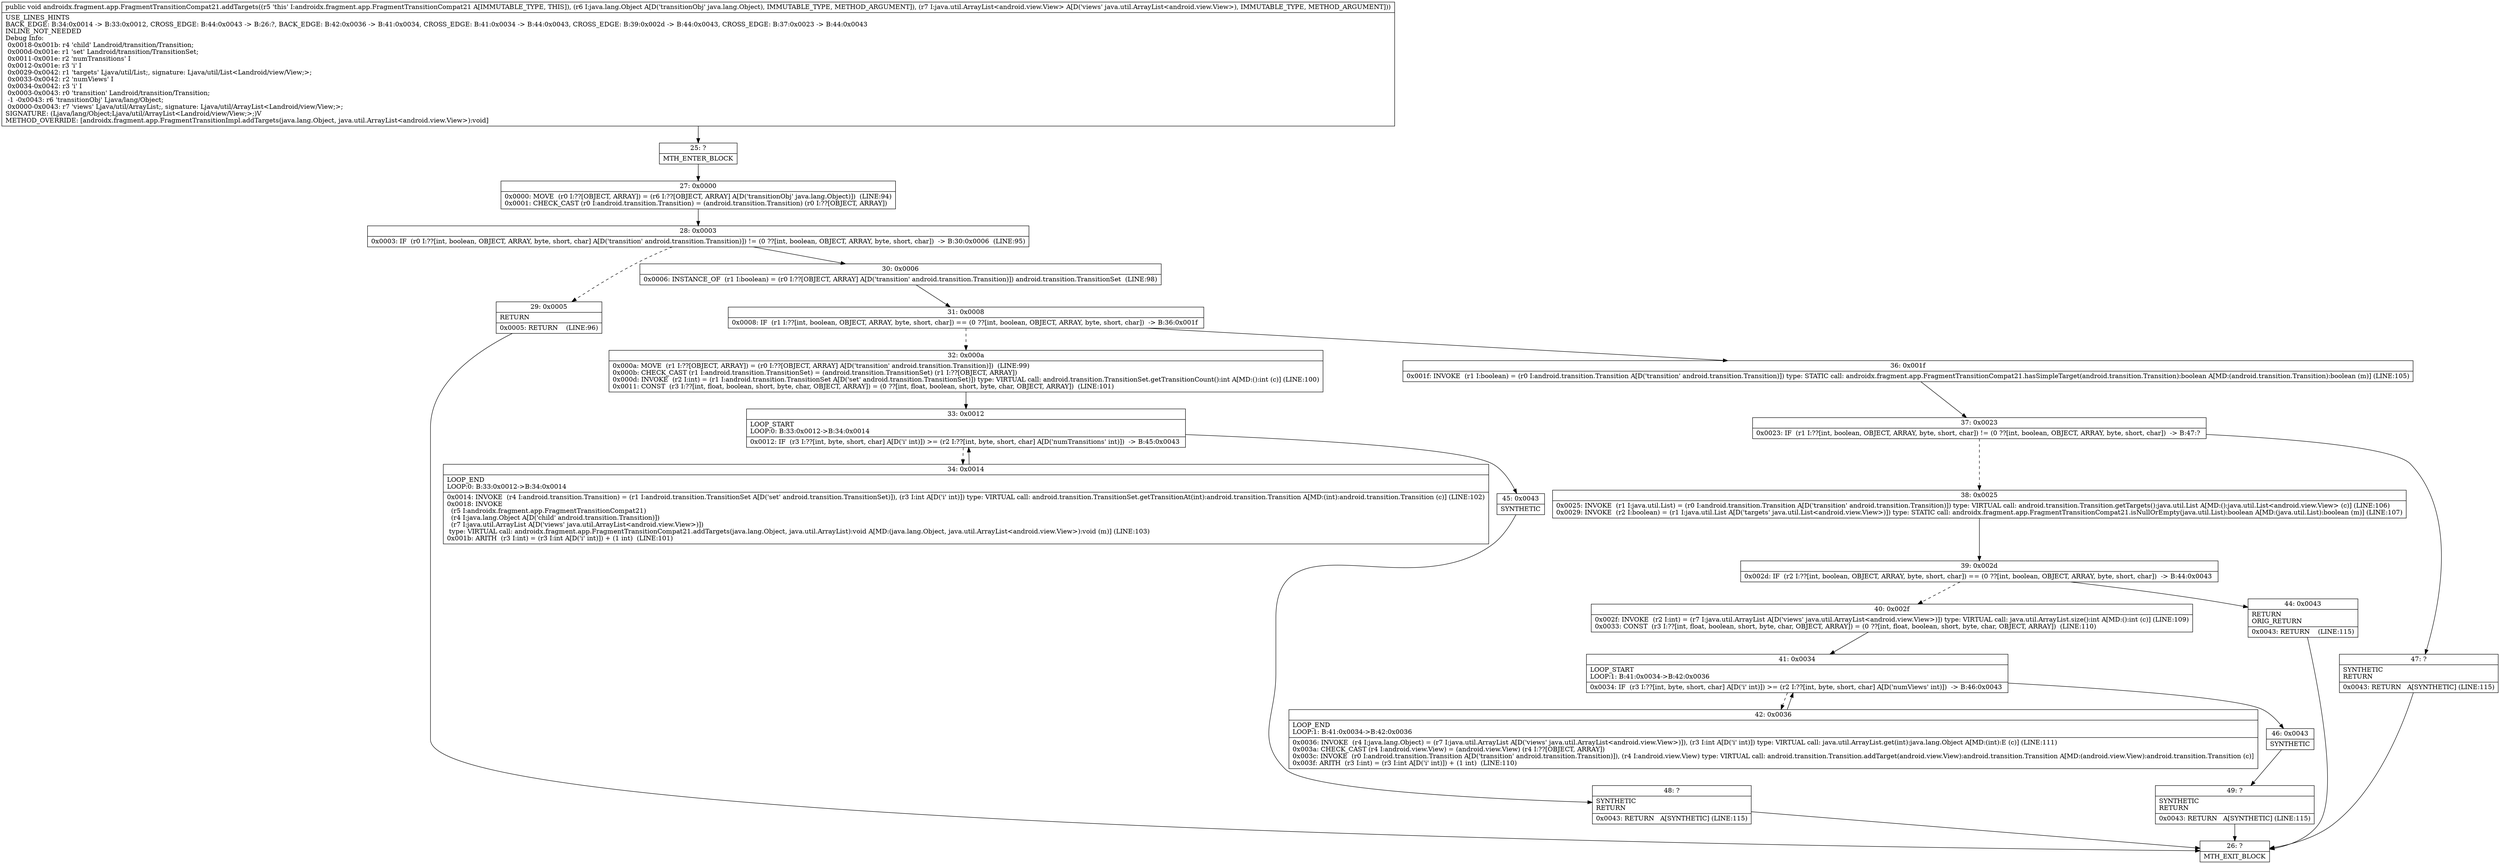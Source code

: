 digraph "CFG forandroidx.fragment.app.FragmentTransitionCompat21.addTargets(Ljava\/lang\/Object;Ljava\/util\/ArrayList;)V" {
Node_25 [shape=record,label="{25\:\ ?|MTH_ENTER_BLOCK\l}"];
Node_27 [shape=record,label="{27\:\ 0x0000|0x0000: MOVE  (r0 I:??[OBJECT, ARRAY]) = (r6 I:??[OBJECT, ARRAY] A[D('transitionObj' java.lang.Object)])  (LINE:94)\l0x0001: CHECK_CAST (r0 I:android.transition.Transition) = (android.transition.Transition) (r0 I:??[OBJECT, ARRAY]) \l}"];
Node_28 [shape=record,label="{28\:\ 0x0003|0x0003: IF  (r0 I:??[int, boolean, OBJECT, ARRAY, byte, short, char] A[D('transition' android.transition.Transition)]) != (0 ??[int, boolean, OBJECT, ARRAY, byte, short, char])  \-\> B:30:0x0006  (LINE:95)\l}"];
Node_29 [shape=record,label="{29\:\ 0x0005|RETURN\l|0x0005: RETURN    (LINE:96)\l}"];
Node_26 [shape=record,label="{26\:\ ?|MTH_EXIT_BLOCK\l}"];
Node_30 [shape=record,label="{30\:\ 0x0006|0x0006: INSTANCE_OF  (r1 I:boolean) = (r0 I:??[OBJECT, ARRAY] A[D('transition' android.transition.Transition)]) android.transition.TransitionSet  (LINE:98)\l}"];
Node_31 [shape=record,label="{31\:\ 0x0008|0x0008: IF  (r1 I:??[int, boolean, OBJECT, ARRAY, byte, short, char]) == (0 ??[int, boolean, OBJECT, ARRAY, byte, short, char])  \-\> B:36:0x001f \l}"];
Node_32 [shape=record,label="{32\:\ 0x000a|0x000a: MOVE  (r1 I:??[OBJECT, ARRAY]) = (r0 I:??[OBJECT, ARRAY] A[D('transition' android.transition.Transition)])  (LINE:99)\l0x000b: CHECK_CAST (r1 I:android.transition.TransitionSet) = (android.transition.TransitionSet) (r1 I:??[OBJECT, ARRAY]) \l0x000d: INVOKE  (r2 I:int) = (r1 I:android.transition.TransitionSet A[D('set' android.transition.TransitionSet)]) type: VIRTUAL call: android.transition.TransitionSet.getTransitionCount():int A[MD:():int (c)] (LINE:100)\l0x0011: CONST  (r3 I:??[int, float, boolean, short, byte, char, OBJECT, ARRAY]) = (0 ??[int, float, boolean, short, byte, char, OBJECT, ARRAY])  (LINE:101)\l}"];
Node_33 [shape=record,label="{33\:\ 0x0012|LOOP_START\lLOOP:0: B:33:0x0012\-\>B:34:0x0014\l|0x0012: IF  (r3 I:??[int, byte, short, char] A[D('i' int)]) \>= (r2 I:??[int, byte, short, char] A[D('numTransitions' int)])  \-\> B:45:0x0043 \l}"];
Node_34 [shape=record,label="{34\:\ 0x0014|LOOP_END\lLOOP:0: B:33:0x0012\-\>B:34:0x0014\l|0x0014: INVOKE  (r4 I:android.transition.Transition) = (r1 I:android.transition.TransitionSet A[D('set' android.transition.TransitionSet)]), (r3 I:int A[D('i' int)]) type: VIRTUAL call: android.transition.TransitionSet.getTransitionAt(int):android.transition.Transition A[MD:(int):android.transition.Transition (c)] (LINE:102)\l0x0018: INVOKE  \l  (r5 I:androidx.fragment.app.FragmentTransitionCompat21)\l  (r4 I:java.lang.Object A[D('child' android.transition.Transition)])\l  (r7 I:java.util.ArrayList A[D('views' java.util.ArrayList\<android.view.View\>)])\l type: VIRTUAL call: androidx.fragment.app.FragmentTransitionCompat21.addTargets(java.lang.Object, java.util.ArrayList):void A[MD:(java.lang.Object, java.util.ArrayList\<android.view.View\>):void (m)] (LINE:103)\l0x001b: ARITH  (r3 I:int) = (r3 I:int A[D('i' int)]) + (1 int)  (LINE:101)\l}"];
Node_45 [shape=record,label="{45\:\ 0x0043|SYNTHETIC\l}"];
Node_48 [shape=record,label="{48\:\ ?|SYNTHETIC\lRETURN\l|0x0043: RETURN   A[SYNTHETIC] (LINE:115)\l}"];
Node_36 [shape=record,label="{36\:\ 0x001f|0x001f: INVOKE  (r1 I:boolean) = (r0 I:android.transition.Transition A[D('transition' android.transition.Transition)]) type: STATIC call: androidx.fragment.app.FragmentTransitionCompat21.hasSimpleTarget(android.transition.Transition):boolean A[MD:(android.transition.Transition):boolean (m)] (LINE:105)\l}"];
Node_37 [shape=record,label="{37\:\ 0x0023|0x0023: IF  (r1 I:??[int, boolean, OBJECT, ARRAY, byte, short, char]) != (0 ??[int, boolean, OBJECT, ARRAY, byte, short, char])  \-\> B:47:? \l}"];
Node_38 [shape=record,label="{38\:\ 0x0025|0x0025: INVOKE  (r1 I:java.util.List) = (r0 I:android.transition.Transition A[D('transition' android.transition.Transition)]) type: VIRTUAL call: android.transition.Transition.getTargets():java.util.List A[MD:():java.util.List\<android.view.View\> (c)] (LINE:106)\l0x0029: INVOKE  (r2 I:boolean) = (r1 I:java.util.List A[D('targets' java.util.List\<android.view.View\>)]) type: STATIC call: androidx.fragment.app.FragmentTransitionCompat21.isNullOrEmpty(java.util.List):boolean A[MD:(java.util.List):boolean (m)] (LINE:107)\l}"];
Node_39 [shape=record,label="{39\:\ 0x002d|0x002d: IF  (r2 I:??[int, boolean, OBJECT, ARRAY, byte, short, char]) == (0 ??[int, boolean, OBJECT, ARRAY, byte, short, char])  \-\> B:44:0x0043 \l}"];
Node_40 [shape=record,label="{40\:\ 0x002f|0x002f: INVOKE  (r2 I:int) = (r7 I:java.util.ArrayList A[D('views' java.util.ArrayList\<android.view.View\>)]) type: VIRTUAL call: java.util.ArrayList.size():int A[MD:():int (c)] (LINE:109)\l0x0033: CONST  (r3 I:??[int, float, boolean, short, byte, char, OBJECT, ARRAY]) = (0 ??[int, float, boolean, short, byte, char, OBJECT, ARRAY])  (LINE:110)\l}"];
Node_41 [shape=record,label="{41\:\ 0x0034|LOOP_START\lLOOP:1: B:41:0x0034\-\>B:42:0x0036\l|0x0034: IF  (r3 I:??[int, byte, short, char] A[D('i' int)]) \>= (r2 I:??[int, byte, short, char] A[D('numViews' int)])  \-\> B:46:0x0043 \l}"];
Node_42 [shape=record,label="{42\:\ 0x0036|LOOP_END\lLOOP:1: B:41:0x0034\-\>B:42:0x0036\l|0x0036: INVOKE  (r4 I:java.lang.Object) = (r7 I:java.util.ArrayList A[D('views' java.util.ArrayList\<android.view.View\>)]), (r3 I:int A[D('i' int)]) type: VIRTUAL call: java.util.ArrayList.get(int):java.lang.Object A[MD:(int):E (c)] (LINE:111)\l0x003a: CHECK_CAST (r4 I:android.view.View) = (android.view.View) (r4 I:??[OBJECT, ARRAY]) \l0x003c: INVOKE  (r0 I:android.transition.Transition A[D('transition' android.transition.Transition)]), (r4 I:android.view.View) type: VIRTUAL call: android.transition.Transition.addTarget(android.view.View):android.transition.Transition A[MD:(android.view.View):android.transition.Transition (c)]\l0x003f: ARITH  (r3 I:int) = (r3 I:int A[D('i' int)]) + (1 int)  (LINE:110)\l}"];
Node_46 [shape=record,label="{46\:\ 0x0043|SYNTHETIC\l}"];
Node_49 [shape=record,label="{49\:\ ?|SYNTHETIC\lRETURN\l|0x0043: RETURN   A[SYNTHETIC] (LINE:115)\l}"];
Node_44 [shape=record,label="{44\:\ 0x0043|RETURN\lORIG_RETURN\l|0x0043: RETURN    (LINE:115)\l}"];
Node_47 [shape=record,label="{47\:\ ?|SYNTHETIC\lRETURN\l|0x0043: RETURN   A[SYNTHETIC] (LINE:115)\l}"];
MethodNode[shape=record,label="{public void androidx.fragment.app.FragmentTransitionCompat21.addTargets((r5 'this' I:androidx.fragment.app.FragmentTransitionCompat21 A[IMMUTABLE_TYPE, THIS]), (r6 I:java.lang.Object A[D('transitionObj' java.lang.Object), IMMUTABLE_TYPE, METHOD_ARGUMENT]), (r7 I:java.util.ArrayList\<android.view.View\> A[D('views' java.util.ArrayList\<android.view.View\>), IMMUTABLE_TYPE, METHOD_ARGUMENT]))  | USE_LINES_HINTS\lBACK_EDGE: B:34:0x0014 \-\> B:33:0x0012, CROSS_EDGE: B:44:0x0043 \-\> B:26:?, BACK_EDGE: B:42:0x0036 \-\> B:41:0x0034, CROSS_EDGE: B:41:0x0034 \-\> B:44:0x0043, CROSS_EDGE: B:39:0x002d \-\> B:44:0x0043, CROSS_EDGE: B:37:0x0023 \-\> B:44:0x0043\lINLINE_NOT_NEEDED\lDebug Info:\l  0x0018\-0x001b: r4 'child' Landroid\/transition\/Transition;\l  0x000d\-0x001e: r1 'set' Landroid\/transition\/TransitionSet;\l  0x0011\-0x001e: r2 'numTransitions' I\l  0x0012\-0x001e: r3 'i' I\l  0x0029\-0x0042: r1 'targets' Ljava\/util\/List;, signature: Ljava\/util\/List\<Landroid\/view\/View;\>;\l  0x0033\-0x0042: r2 'numViews' I\l  0x0034\-0x0042: r3 'i' I\l  0x0003\-0x0043: r0 'transition' Landroid\/transition\/Transition;\l  \-1 \-0x0043: r6 'transitionObj' Ljava\/lang\/Object;\l  0x0000\-0x0043: r7 'views' Ljava\/util\/ArrayList;, signature: Ljava\/util\/ArrayList\<Landroid\/view\/View;\>;\lSIGNATURE: (Ljava\/lang\/Object;Ljava\/util\/ArrayList\<Landroid\/view\/View;\>;)V\lMETHOD_OVERRIDE: [androidx.fragment.app.FragmentTransitionImpl.addTargets(java.lang.Object, java.util.ArrayList\<android.view.View\>):void]\l}"];
MethodNode -> Node_25;Node_25 -> Node_27;
Node_27 -> Node_28;
Node_28 -> Node_29[style=dashed];
Node_28 -> Node_30;
Node_29 -> Node_26;
Node_30 -> Node_31;
Node_31 -> Node_32[style=dashed];
Node_31 -> Node_36;
Node_32 -> Node_33;
Node_33 -> Node_34[style=dashed];
Node_33 -> Node_45;
Node_34 -> Node_33;
Node_45 -> Node_48;
Node_48 -> Node_26;
Node_36 -> Node_37;
Node_37 -> Node_38[style=dashed];
Node_37 -> Node_47;
Node_38 -> Node_39;
Node_39 -> Node_40[style=dashed];
Node_39 -> Node_44;
Node_40 -> Node_41;
Node_41 -> Node_42[style=dashed];
Node_41 -> Node_46;
Node_42 -> Node_41;
Node_46 -> Node_49;
Node_49 -> Node_26;
Node_44 -> Node_26;
Node_47 -> Node_26;
}

